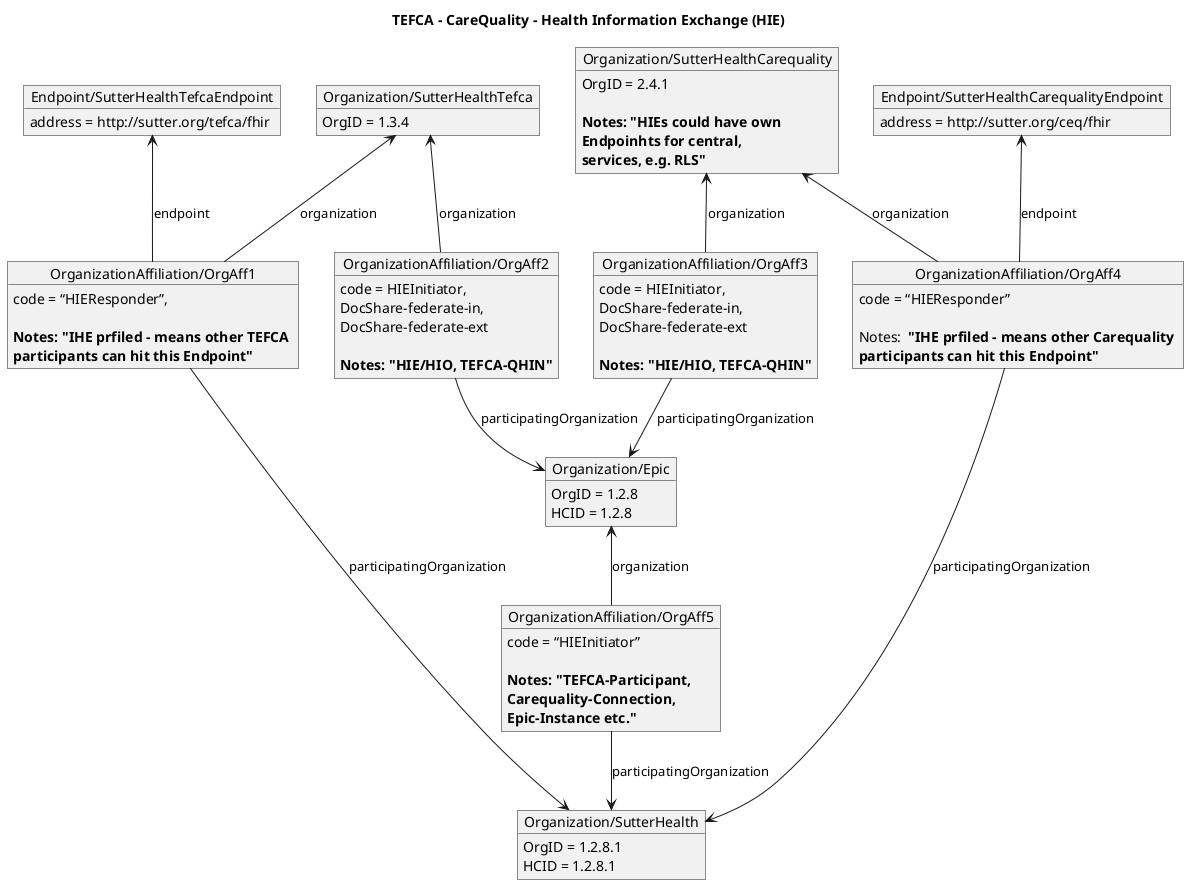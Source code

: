 @startuml 

title "TEFCA - CareQuality - Health Information Exchange (HIE)"
object "Organization/SutterHealthTefca" as tefca
tefca : OrgID = 1.3.4

object "Endpoint/SutterHealthTefcaEndpoint" as tefcaEp
tefcaEp : address = http://sutter.org/tefca/fhir

object "Organization/SutterHealthCarequality" as carequality
carequality : OrgID = 2.4.1\n
carequality : <b>Notes: "HIEs could have own \n<b>Endpoinhts for central, \n<b>services, e.g. RLS"

object "Endpoint/SutterHealthCarequalityEndpoint" as carequalityEp
carequalityEp : address = http://sutter.org/ceq/fhir

object "Organization/SutterHealth" as sutter
sutter : OrgID = 1.2.8.1
sutter : HCID = 1.2.8.1

object "OrganizationAffiliation/OrgAff1" as OrgAff1
OrgAff1 : code = “HIEResponder”, \n
OrgAff1 : <b>Notes: "IHE prfiled - means other TEFCA \n<b>participants can hit this Endpoint"
OrgAff1 -down-> sutter : participatingOrganization
OrgAff1 -up-> tefca : organization
OrgAff1 -up-> tefcaEp : endpoint

object "OrganizationAffiliation/OrgAff2" as OrgAff2
OrgAff2 : code = HIEInitiator, \nDocShare-federate-in, \nDocShare-federate-ext\n
OrgAff2 : <b>Notes: "HIE/HIO, TEFCA-QHIN"</b>
OrgAff2 -up-> tefca : organization


object "Organization/Epic" as epic 
epic : OrgID = 1.2.8
epic : HCID = 1.2.8
OrgAff2 -down-> epic : participatingOrganization

object "OrganizationAffiliation/OrgAff3" as OrgAff3
OrgAff3 : code = HIEInitiator,\nDocShare-federate-in, \nDocShare-federate-ext \n
OrgAff3 : <b>Notes: "HIE/HIO, TEFCA-QHIN"</b>
OrgAff3 -down-> epic : participatingOrganization
OrgAff3 -up-> carequality : organization

object "OrganizationAffiliation/OrgAff4" as OrgAff4
OrgAff4 : code = “HIEResponder”\n
OrgAff4 : Notes: <b> "IHE prfiled - means other Carequality \n<b>participants can hit this Endpoint"
OrgAff4 -down-> sutter : participatingOrganization
OrgAff4 -up-> carequality : organization
OrgAff4 -up-> carequalityEp : endpoint

object "OrganizationAffiliation/OrgAff5" as OrgAff5
OrgAff5 : code = “HIEInitiator”\n
OrgAff5 : <b>Notes: "TEFCA-Participant, \n<b>Carequality-Connection, \n<b>Epic-Instance etc."
OrgAff5 -up-> epic : organization
OrgAff5 -down-> sutter : participatingOrganization


@enduml
